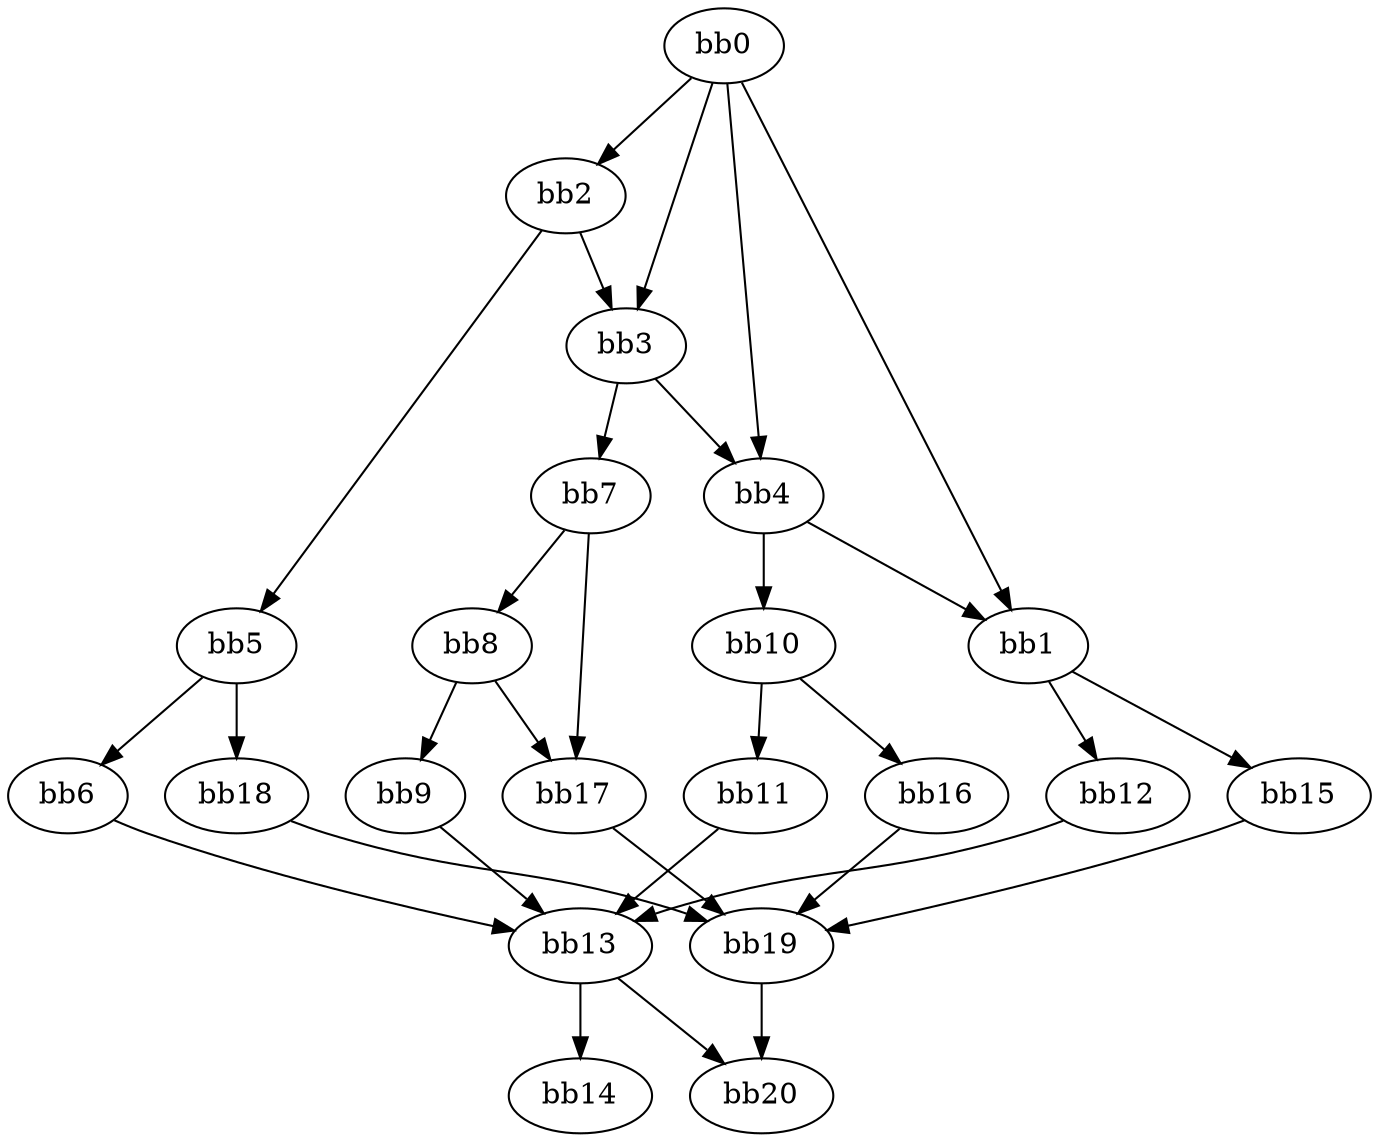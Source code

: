 digraph {
    0 [ label = "bb0\l" ]
    1 [ label = "bb1\l" ]
    2 [ label = "bb2\l" ]
    3 [ label = "bb3\l" ]
    4 [ label = "bb4\l" ]
    5 [ label = "bb5\l" ]
    6 [ label = "bb6\l" ]
    7 [ label = "bb7\l" ]
    8 [ label = "bb8\l" ]
    9 [ label = "bb9\l" ]
    10 [ label = "bb10\l" ]
    11 [ label = "bb11\l" ]
    12 [ label = "bb12\l" ]
    13 [ label = "bb13\l" ]
    14 [ label = "bb14\l" ]
    15 [ label = "bb15\l" ]
    16 [ label = "bb16\l" ]
    17 [ label = "bb17\l" ]
    18 [ label = "bb18\l" ]
    19 [ label = "bb19\l" ]
    20 [ label = "bb20\l" ]
    0 -> 1 [ ]
    0 -> 2 [ ]
    0 -> 3 [ ]
    0 -> 4 [ ]
    1 -> 12 [ ]
    1 -> 15 [ ]
    2 -> 3 [ ]
    2 -> 5 [ ]
    3 -> 4 [ ]
    3 -> 7 [ ]
    4 -> 1 [ ]
    4 -> 10 [ ]
    5 -> 6 [ ]
    5 -> 18 [ ]
    6 -> 13 [ ]
    7 -> 8 [ ]
    7 -> 17 [ ]
    8 -> 9 [ ]
    8 -> 17 [ ]
    9 -> 13 [ ]
    10 -> 11 [ ]
    10 -> 16 [ ]
    11 -> 13 [ ]
    12 -> 13 [ ]
    13 -> 14 [ ]
    13 -> 20 [ ]
    15 -> 19 [ ]
    16 -> 19 [ ]
    17 -> 19 [ ]
    18 -> 19 [ ]
    19 -> 20 [ ]
}

